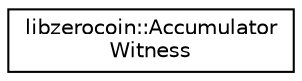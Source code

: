 digraph "Graphical Class Hierarchy"
{
 // LATEX_PDF_SIZE
  edge [fontname="Helvetica",fontsize="10",labelfontname="Helvetica",labelfontsize="10"];
  node [fontname="Helvetica",fontsize="10",shape=record];
  rankdir="LR";
  Node0 [label="libzerocoin::Accumulator\lWitness",height=0.2,width=0.4,color="black", fillcolor="white", style="filled",URL="$classlibzerocoin_1_1_accumulator_witness.html",tooltip=" "];
}
